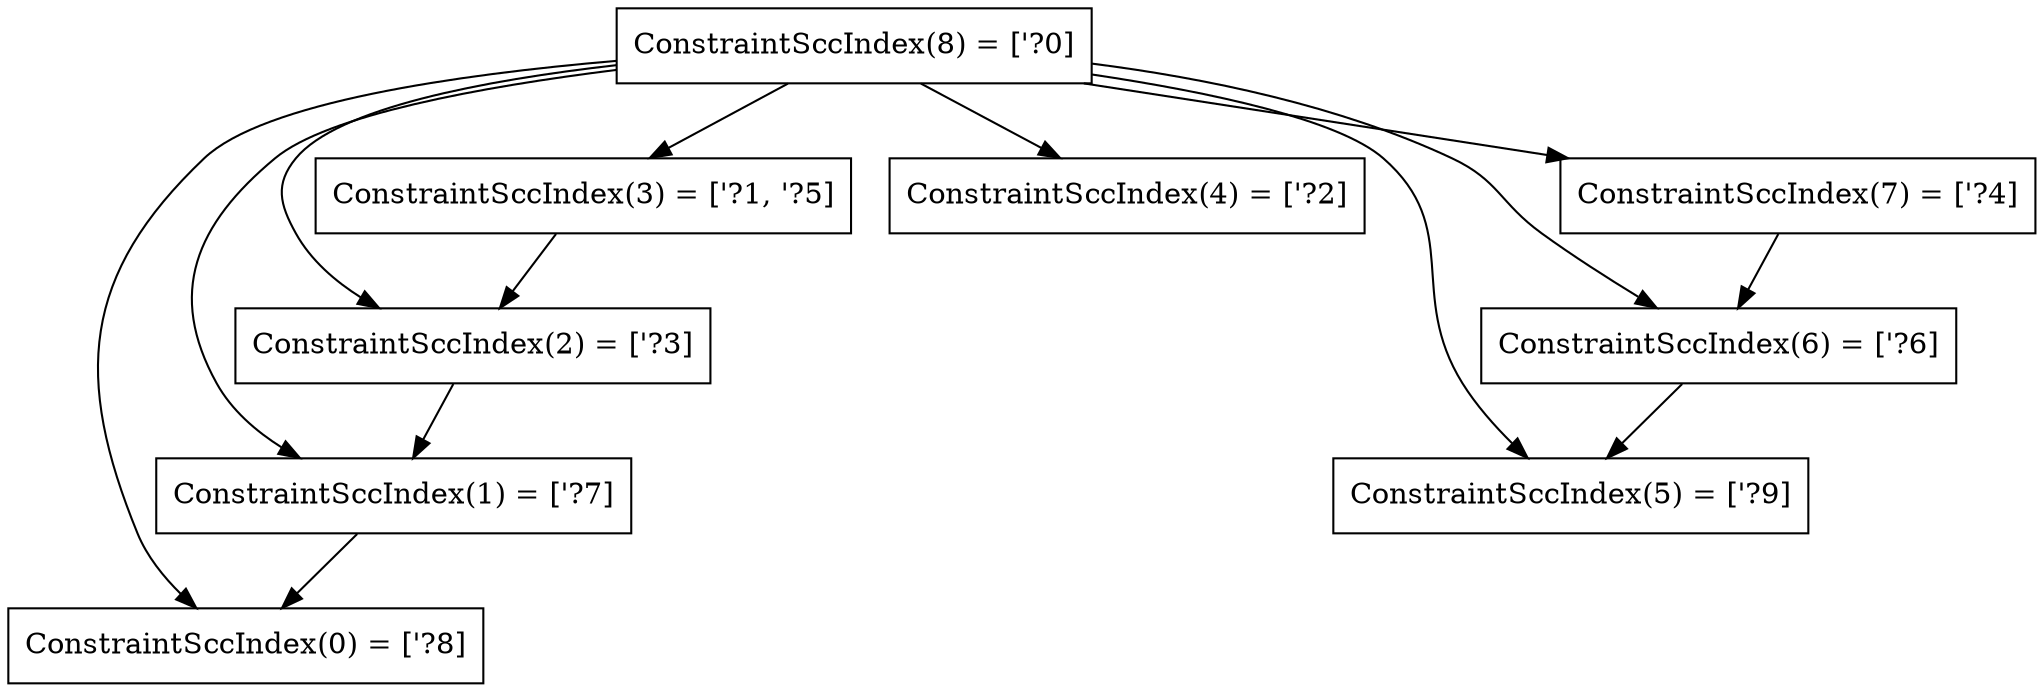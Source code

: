 digraph RegionInferenceContext {
    r0[label="ConstraintSccIndex(0) = [\'?8]"][shape="box"];
    r1[label="ConstraintSccIndex(1) = [\'?7]"][shape="box"];
    r2[label="ConstraintSccIndex(2) = [\'?3]"][shape="box"];
    r3[label="ConstraintSccIndex(3) = [\'?1, \'?5]"][shape="box"];
    r4[label="ConstraintSccIndex(4) = [\'?2]"][shape="box"];
    r5[label="ConstraintSccIndex(5) = [\'?9]"][shape="box"];
    r6[label="ConstraintSccIndex(6) = [\'?6]"][shape="box"];
    r7[label="ConstraintSccIndex(7) = [\'?4]"][shape="box"];
    r8[label="ConstraintSccIndex(8) = [\'?0]"][shape="box"];
    r1 -> r0[label=""];
    r2 -> r1[label=""];
    r3 -> r2[label=""];
    r6 -> r5[label=""];
    r7 -> r6[label=""];
    r8 -> r3[label=""];
    r8 -> r4[label=""];
    r8 -> r2[label=""];
    r8 -> r7[label=""];
    r8 -> r6[label=""];
    r8 -> r1[label=""];
    r8 -> r0[label=""];
    r8 -> r5[label=""];
}
